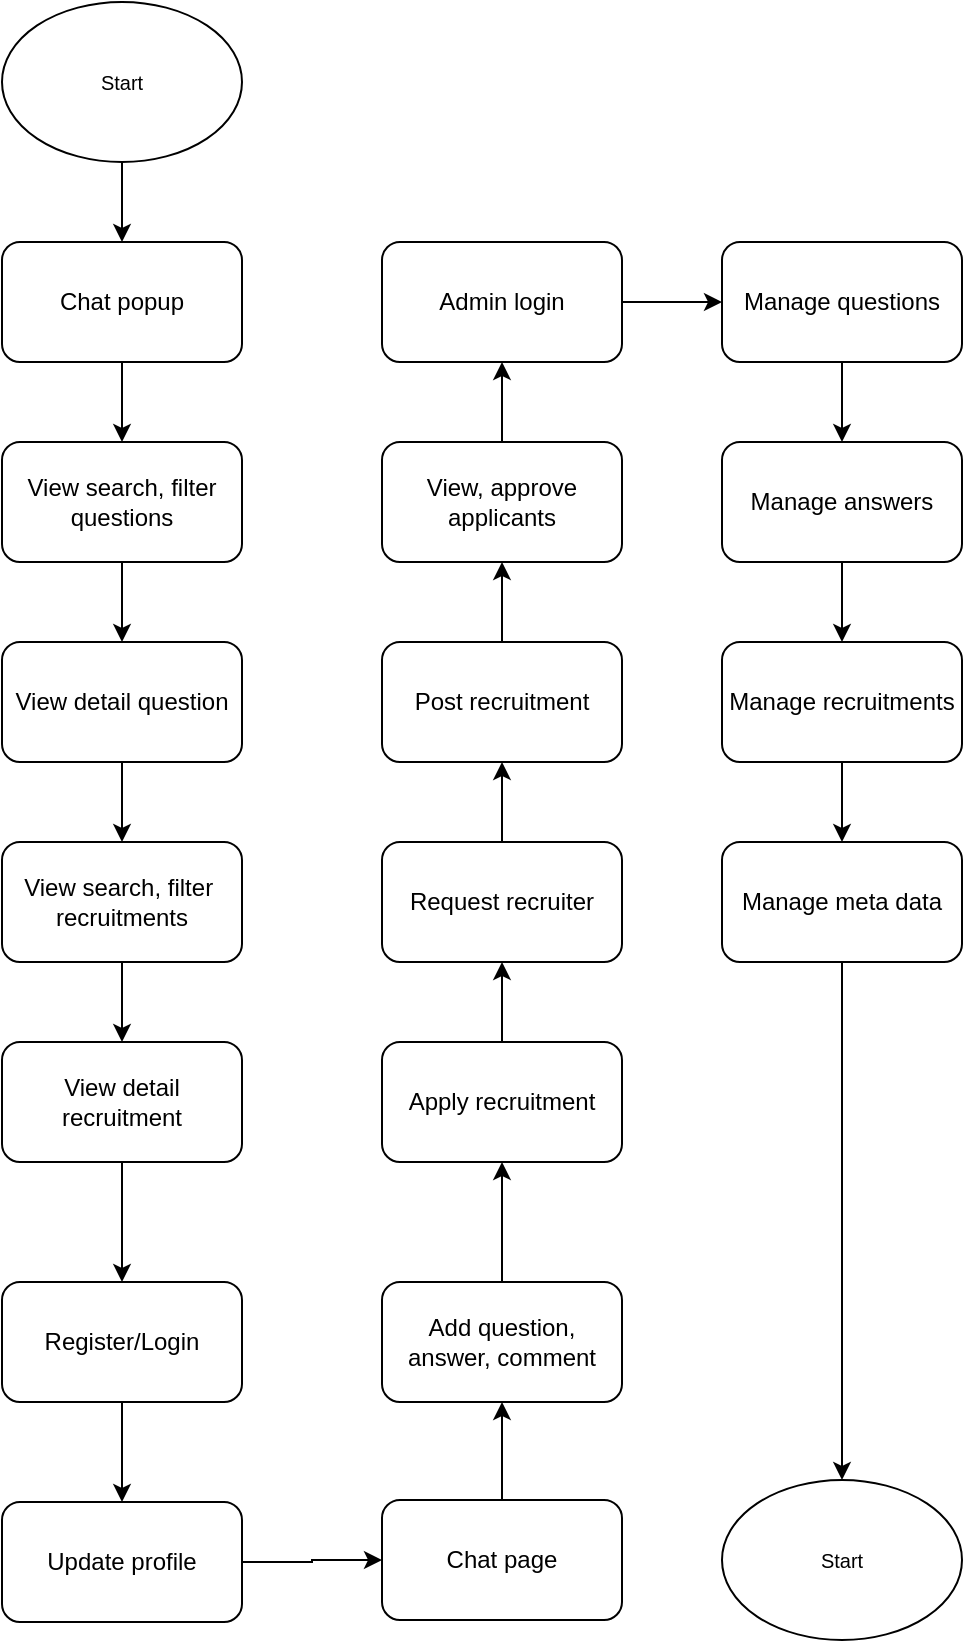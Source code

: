 <mxfile version="20.6.2" type="device"><diagram id="BaTV-uRx1fw8LcB2fuUE" name="Page-1"><mxGraphModel dx="1462" dy="918" grid="1" gridSize="10" guides="1" tooltips="1" connect="1" arrows="1" fold="1" page="1" pageScale="1" pageWidth="850" pageHeight="1100" math="0" shadow="0"><root><mxCell id="0"/><mxCell id="1" parent="0"/><mxCell id="_iWrS8LQ3LFyY6hik0Vr-17" style="edgeStyle=orthogonalEdgeStyle;rounded=0;orthogonalLoop=1;jettySize=auto;html=1;entryX=0.5;entryY=0;entryDx=0;entryDy=0;fontSize=16;" edge="1" parent="1" source="_iWrS8LQ3LFyY6hik0Vr-1" target="_iWrS8LQ3LFyY6hik0Vr-3"><mxGeometry relative="1" as="geometry"/></mxCell><mxCell id="_iWrS8LQ3LFyY6hik0Vr-1" value="View search, filter questions" style="rounded=1;whiteSpace=wrap;html=1;" vertex="1" parent="1"><mxGeometry x="260" y="240" width="120" height="60" as="geometry"/></mxCell><mxCell id="_iWrS8LQ3LFyY6hik0Vr-15" style="edgeStyle=orthogonalEdgeStyle;rounded=0;orthogonalLoop=1;jettySize=auto;html=1;entryX=0.5;entryY=0;entryDx=0;entryDy=0;fontSize=16;" edge="1" parent="1" source="_iWrS8LQ3LFyY6hik0Vr-2" target="_iWrS8LQ3LFyY6hik0Vr-7"><mxGeometry relative="1" as="geometry"/></mxCell><mxCell id="_iWrS8LQ3LFyY6hik0Vr-2" value="&lt;font size=&quot;1&quot;&gt;Start&lt;/font&gt;" style="ellipse;whiteSpace=wrap;html=1;" vertex="1" parent="1"><mxGeometry x="260" y="20" width="120" height="80" as="geometry"/></mxCell><mxCell id="_iWrS8LQ3LFyY6hik0Vr-18" style="edgeStyle=orthogonalEdgeStyle;rounded=0;orthogonalLoop=1;jettySize=auto;html=1;entryX=0.5;entryY=0;entryDx=0;entryDy=0;fontSize=16;" edge="1" parent="1" source="_iWrS8LQ3LFyY6hik0Vr-3" target="_iWrS8LQ3LFyY6hik0Vr-4"><mxGeometry relative="1" as="geometry"/></mxCell><mxCell id="_iWrS8LQ3LFyY6hik0Vr-3" value="View detail question" style="rounded=1;whiteSpace=wrap;html=1;" vertex="1" parent="1"><mxGeometry x="260" y="340" width="120" height="60" as="geometry"/></mxCell><mxCell id="_iWrS8LQ3LFyY6hik0Vr-19" style="edgeStyle=orthogonalEdgeStyle;rounded=0;orthogonalLoop=1;jettySize=auto;html=1;fontSize=16;" edge="1" parent="1" source="_iWrS8LQ3LFyY6hik0Vr-4" target="_iWrS8LQ3LFyY6hik0Vr-5"><mxGeometry relative="1" as="geometry"/></mxCell><mxCell id="_iWrS8LQ3LFyY6hik0Vr-4" value="View search, filter&amp;nbsp; recruitments" style="rounded=1;whiteSpace=wrap;html=1;" vertex="1" parent="1"><mxGeometry x="260" y="440" width="120" height="60" as="geometry"/></mxCell><mxCell id="_iWrS8LQ3LFyY6hik0Vr-20" style="edgeStyle=orthogonalEdgeStyle;rounded=0;orthogonalLoop=1;jettySize=auto;html=1;entryX=0.5;entryY=0;entryDx=0;entryDy=0;fontSize=16;" edge="1" parent="1" source="_iWrS8LQ3LFyY6hik0Vr-5" target="_iWrS8LQ3LFyY6hik0Vr-6"><mxGeometry relative="1" as="geometry"/></mxCell><mxCell id="_iWrS8LQ3LFyY6hik0Vr-5" value="View detail recruitment" style="rounded=1;whiteSpace=wrap;html=1;" vertex="1" parent="1"><mxGeometry x="260" y="540" width="120" height="60" as="geometry"/></mxCell><mxCell id="_iWrS8LQ3LFyY6hik0Vr-33" style="edgeStyle=orthogonalEdgeStyle;rounded=0;orthogonalLoop=1;jettySize=auto;html=1;entryX=0.5;entryY=0;entryDx=0;entryDy=0;fontSize=16;" edge="1" parent="1" source="_iWrS8LQ3LFyY6hik0Vr-6" target="_iWrS8LQ3LFyY6hik0Vr-10"><mxGeometry relative="1" as="geometry"/></mxCell><mxCell id="_iWrS8LQ3LFyY6hik0Vr-6" value="Register/Login" style="rounded=1;whiteSpace=wrap;html=1;" vertex="1" parent="1"><mxGeometry x="260" y="660" width="120" height="60" as="geometry"/></mxCell><mxCell id="_iWrS8LQ3LFyY6hik0Vr-16" style="edgeStyle=orthogonalEdgeStyle;rounded=0;orthogonalLoop=1;jettySize=auto;html=1;fontSize=16;" edge="1" parent="1" source="_iWrS8LQ3LFyY6hik0Vr-7" target="_iWrS8LQ3LFyY6hik0Vr-1"><mxGeometry relative="1" as="geometry"/></mxCell><mxCell id="_iWrS8LQ3LFyY6hik0Vr-7" value="Chat popup" style="rounded=1;whiteSpace=wrap;html=1;" vertex="1" parent="1"><mxGeometry x="260" y="140" width="120" height="60" as="geometry"/></mxCell><mxCell id="_iWrS8LQ3LFyY6hik0Vr-23" style="edgeStyle=orthogonalEdgeStyle;rounded=0;orthogonalLoop=1;jettySize=auto;html=1;entryX=0.5;entryY=1;entryDx=0;entryDy=0;fontSize=16;" edge="1" parent="1" source="_iWrS8LQ3LFyY6hik0Vr-8" target="_iWrS8LQ3LFyY6hik0Vr-9"><mxGeometry relative="1" as="geometry"/></mxCell><mxCell id="_iWrS8LQ3LFyY6hik0Vr-8" value="Add question, &lt;br&gt;answer, comment" style="rounded=1;whiteSpace=wrap;html=1;" vertex="1" parent="1"><mxGeometry x="450" y="660" width="120" height="60" as="geometry"/></mxCell><mxCell id="_iWrS8LQ3LFyY6hik0Vr-24" style="edgeStyle=orthogonalEdgeStyle;rounded=0;orthogonalLoop=1;jettySize=auto;html=1;fontSize=16;" edge="1" parent="1" source="_iWrS8LQ3LFyY6hik0Vr-9" target="_iWrS8LQ3LFyY6hik0Vr-11"><mxGeometry relative="1" as="geometry"/></mxCell><mxCell id="_iWrS8LQ3LFyY6hik0Vr-9" value="Apply recruitment" style="rounded=1;whiteSpace=wrap;html=1;" vertex="1" parent="1"><mxGeometry x="450" y="540" width="120" height="60" as="geometry"/></mxCell><mxCell id="_iWrS8LQ3LFyY6hik0Vr-34" style="edgeStyle=orthogonalEdgeStyle;rounded=0;orthogonalLoop=1;jettySize=auto;html=1;entryX=0;entryY=0.5;entryDx=0;entryDy=0;fontSize=16;" edge="1" parent="1" source="_iWrS8LQ3LFyY6hik0Vr-10" target="_iWrS8LQ3LFyY6hik0Vr-32"><mxGeometry relative="1" as="geometry"/></mxCell><mxCell id="_iWrS8LQ3LFyY6hik0Vr-10" value="Update profile" style="rounded=1;whiteSpace=wrap;html=1;" vertex="1" parent="1"><mxGeometry x="260" y="770" width="120" height="60" as="geometry"/></mxCell><mxCell id="_iWrS8LQ3LFyY6hik0Vr-25" style="edgeStyle=orthogonalEdgeStyle;rounded=0;orthogonalLoop=1;jettySize=auto;html=1;fontSize=16;" edge="1" parent="1" source="_iWrS8LQ3LFyY6hik0Vr-11" target="_iWrS8LQ3LFyY6hik0Vr-12"><mxGeometry relative="1" as="geometry"/></mxCell><mxCell id="_iWrS8LQ3LFyY6hik0Vr-11" value="Request recruiter" style="rounded=1;whiteSpace=wrap;html=1;" vertex="1" parent="1"><mxGeometry x="450" y="440" width="120" height="60" as="geometry"/></mxCell><mxCell id="_iWrS8LQ3LFyY6hik0Vr-26" style="edgeStyle=orthogonalEdgeStyle;rounded=0;orthogonalLoop=1;jettySize=auto;html=1;fontSize=16;" edge="1" parent="1" source="_iWrS8LQ3LFyY6hik0Vr-12" target="_iWrS8LQ3LFyY6hik0Vr-13"><mxGeometry relative="1" as="geometry"/></mxCell><mxCell id="_iWrS8LQ3LFyY6hik0Vr-12" value="Post recruitment" style="rounded=1;whiteSpace=wrap;html=1;" vertex="1" parent="1"><mxGeometry x="450" y="340" width="120" height="60" as="geometry"/></mxCell><mxCell id="_iWrS8LQ3LFyY6hik0Vr-27" style="edgeStyle=orthogonalEdgeStyle;rounded=0;orthogonalLoop=1;jettySize=auto;html=1;fontSize=16;" edge="1" parent="1" source="_iWrS8LQ3LFyY6hik0Vr-13" target="_iWrS8LQ3LFyY6hik0Vr-14"><mxGeometry relative="1" as="geometry"/></mxCell><mxCell id="_iWrS8LQ3LFyY6hik0Vr-13" value="View, approve applicants" style="rounded=1;whiteSpace=wrap;html=1;" vertex="1" parent="1"><mxGeometry x="450" y="240" width="120" height="60" as="geometry"/></mxCell><mxCell id="_iWrS8LQ3LFyY6hik0Vr-30" style="edgeStyle=orthogonalEdgeStyle;rounded=0;orthogonalLoop=1;jettySize=auto;html=1;entryX=0;entryY=0.5;entryDx=0;entryDy=0;fontSize=16;" edge="1" parent="1" source="_iWrS8LQ3LFyY6hik0Vr-14" target="_iWrS8LQ3LFyY6hik0Vr-28"><mxGeometry relative="1" as="geometry"/></mxCell><mxCell id="_iWrS8LQ3LFyY6hik0Vr-14" value="Admin login" style="rounded=1;whiteSpace=wrap;html=1;" vertex="1" parent="1"><mxGeometry x="450" y="140" width="120" height="60" as="geometry"/></mxCell><mxCell id="_iWrS8LQ3LFyY6hik0Vr-31" style="edgeStyle=orthogonalEdgeStyle;rounded=0;orthogonalLoop=1;jettySize=auto;html=1;entryX=0.5;entryY=0;entryDx=0;entryDy=0;fontSize=16;" edge="1" parent="1" source="_iWrS8LQ3LFyY6hik0Vr-28" target="_iWrS8LQ3LFyY6hik0Vr-29"><mxGeometry relative="1" as="geometry"/></mxCell><mxCell id="_iWrS8LQ3LFyY6hik0Vr-28" value="Manage questions" style="rounded=1;whiteSpace=wrap;html=1;" vertex="1" parent="1"><mxGeometry x="620" y="140" width="120" height="60" as="geometry"/></mxCell><mxCell id="_iWrS8LQ3LFyY6hik0Vr-37" style="edgeStyle=orthogonalEdgeStyle;rounded=0;orthogonalLoop=1;jettySize=auto;html=1;fontSize=16;" edge="1" parent="1" source="_iWrS8LQ3LFyY6hik0Vr-29" target="_iWrS8LQ3LFyY6hik0Vr-36"><mxGeometry relative="1" as="geometry"/></mxCell><mxCell id="_iWrS8LQ3LFyY6hik0Vr-29" value="Manage answers" style="rounded=1;whiteSpace=wrap;html=1;" vertex="1" parent="1"><mxGeometry x="620" y="240" width="120" height="60" as="geometry"/></mxCell><mxCell id="_iWrS8LQ3LFyY6hik0Vr-35" style="edgeStyle=orthogonalEdgeStyle;rounded=0;orthogonalLoop=1;jettySize=auto;html=1;entryX=0.5;entryY=1;entryDx=0;entryDy=0;fontSize=16;" edge="1" parent="1" source="_iWrS8LQ3LFyY6hik0Vr-32" target="_iWrS8LQ3LFyY6hik0Vr-8"><mxGeometry relative="1" as="geometry"/></mxCell><mxCell id="_iWrS8LQ3LFyY6hik0Vr-32" value="Chat page" style="rounded=1;whiteSpace=wrap;html=1;" vertex="1" parent="1"><mxGeometry x="450" y="769" width="120" height="60" as="geometry"/></mxCell><mxCell id="_iWrS8LQ3LFyY6hik0Vr-39" style="edgeStyle=orthogonalEdgeStyle;rounded=0;orthogonalLoop=1;jettySize=auto;html=1;fontSize=16;" edge="1" parent="1" source="_iWrS8LQ3LFyY6hik0Vr-36" target="_iWrS8LQ3LFyY6hik0Vr-38"><mxGeometry relative="1" as="geometry"/></mxCell><mxCell id="_iWrS8LQ3LFyY6hik0Vr-36" value="Manage recruitments" style="rounded=1;whiteSpace=wrap;html=1;" vertex="1" parent="1"><mxGeometry x="620" y="340" width="120" height="60" as="geometry"/></mxCell><mxCell id="_iWrS8LQ3LFyY6hik0Vr-41" style="edgeStyle=orthogonalEdgeStyle;rounded=0;orthogonalLoop=1;jettySize=auto;html=1;fontSize=16;" edge="1" parent="1" source="_iWrS8LQ3LFyY6hik0Vr-38" target="_iWrS8LQ3LFyY6hik0Vr-40"><mxGeometry relative="1" as="geometry"/></mxCell><mxCell id="_iWrS8LQ3LFyY6hik0Vr-38" value="Manage meta data" style="rounded=1;whiteSpace=wrap;html=1;" vertex="1" parent="1"><mxGeometry x="620" y="440" width="120" height="60" as="geometry"/></mxCell><mxCell id="_iWrS8LQ3LFyY6hik0Vr-40" value="&lt;font size=&quot;1&quot;&gt;Start&lt;/font&gt;" style="ellipse;whiteSpace=wrap;html=1;" vertex="1" parent="1"><mxGeometry x="620" y="759" width="120" height="80" as="geometry"/></mxCell></root></mxGraphModel></diagram></mxfile>